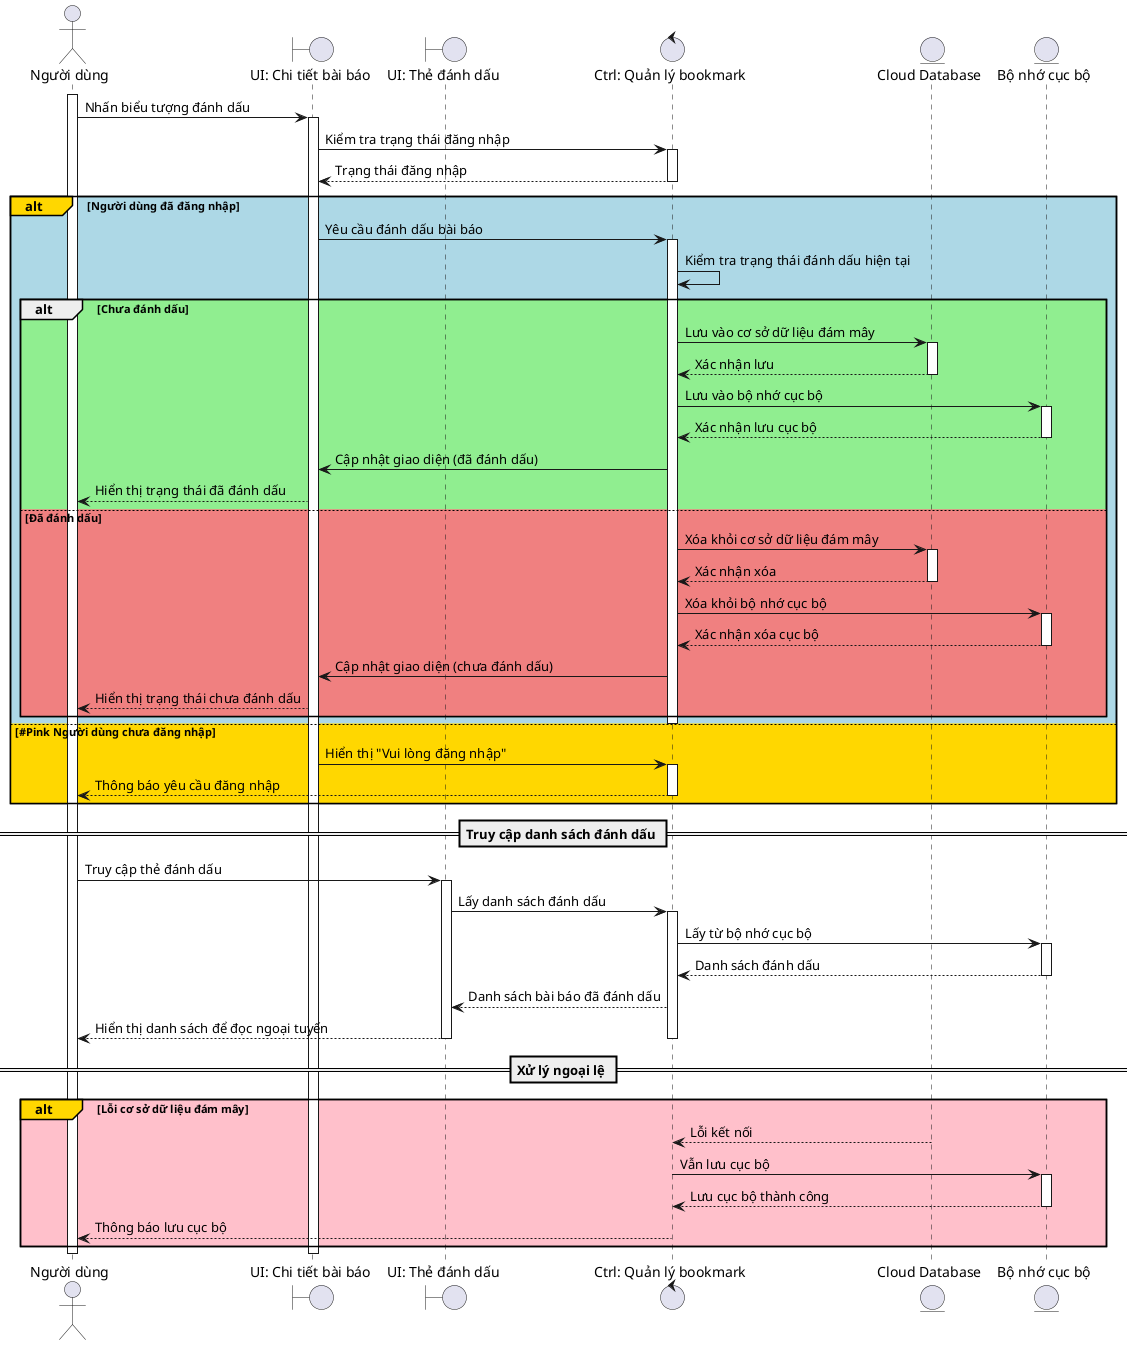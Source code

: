 @startuml SequenceBookmarkNews

actor "Người dùng" as user
boundary "UI: Chi tiết bài báo" as ui_detail
boundary "UI: Thẻ đánh dấu" as ui_bookmark
control "Ctrl: Quản lý bookmark" as ctrl_bookmark
entity "Cloud Database" as cloud_db
entity "Bộ nhớ cục bộ" as local_storage

activate user
user -> ui_detail: Nhấn biểu tượng đánh dấu

activate ui_detail
ui_detail -> ctrl_bookmark: Kiểm tra trạng thái đăng nhập
activate ctrl_bookmark
ctrl_bookmark --> ui_detail: Trạng thái đăng nhập
deactivate ctrl_bookmark

alt#Gold #LightBlue Người dùng đã đăng nhập
    ui_detail -> ctrl_bookmark: Yêu cầu đánh dấu bài báo
    activate ctrl_bookmark
    
    ctrl_bookmark -> ctrl_bookmark: Kiểm tra trạng thái đánh dấu hiện tại
    
    alt #LightGreen Chưa đánh dấu
        ctrl_bookmark -> cloud_db: Lưu vào cơ sở dữ liệu đám mây
        activate cloud_db
        cloud_db --> ctrl_bookmark: Xác nhận lưu
        deactivate cloud_db
        
        ctrl_bookmark -> local_storage: Lưu vào bộ nhớ cục bộ
        activate local_storage
        local_storage --> ctrl_bookmark: Xác nhận lưu cục bộ
        deactivate local_storage
        
        ctrl_bookmark -> ui_detail: Cập nhật giao diện (đã đánh dấu)
        ui_detail --> user: Hiển thị trạng thái đã đánh dấu
        
    else #LightCoral Đã đánh dấu
        ctrl_bookmark -> cloud_db: Xóa khỏi cơ sở dữ liệu đám mây
        activate cloud_db
        cloud_db --> ctrl_bookmark: Xác nhận xóa
        deactivate cloud_db
        
        ctrl_bookmark -> local_storage: Xóa khỏi bộ nhớ cục bộ
        activate local_storage
        local_storage --> ctrl_bookmark: Xác nhận xóa cục bộ
        deactivate local_storage
        
        ctrl_bookmark -> ui_detail: Cập nhật giao diện (chưa đánh dấu)
        ui_detail --> user: Hiển thị trạng thái chưa đánh dấu
        
    end
    
    deactivate ctrl_bookmark

else #Gold #Pink Người dùng chưa đăng nhập
    ui_detail -> ctrl_bookmark: Hiển thị "Vui lòng đăng nhập"
activate ctrl_bookmark

    ctrl_bookmark --> user: Thông báo yêu cầu đăng nhập
deactivate
end

== Truy cập danh sách đánh dấu ==
user -> ui_bookmark: Truy cập thẻ đánh dấu
activate ui_bookmark
ui_bookmark -> ctrl_bookmark: Lấy danh sách đánh dấu
activate ctrl_bookmark

ctrl_bookmark -> local_storage: Lấy từ bộ nhớ cục bộ
activate local_storage
local_storage --> ctrl_bookmark: Danh sách đánh dấu
deactivate local_storage

ctrl_bookmark --> ui_bookmark: Danh sách bài báo đã đánh dấu
ui_bookmark --> user: Hiển thị danh sách để đọc ngoại tuyến

deactivate ctrl_bookmark
deactivate ui_bookmark

== Xử lý ngoại lệ ==
alt#Gold #Pink Lỗi cơ sở dữ liệu đám mây
    cloud_db --> ctrl_bookmark: Lỗi kết nối
    ctrl_bookmark -> local_storage: Vẫn lưu cục bộ
    activate local_storage
    local_storage --> ctrl_bookmark: Lưu cục bộ thành công
    deactivate local_storage
    ctrl_bookmark --> user: Thông báo lưu cục bộ
end

deactivate ui_detail
deactivate user

@enduml
